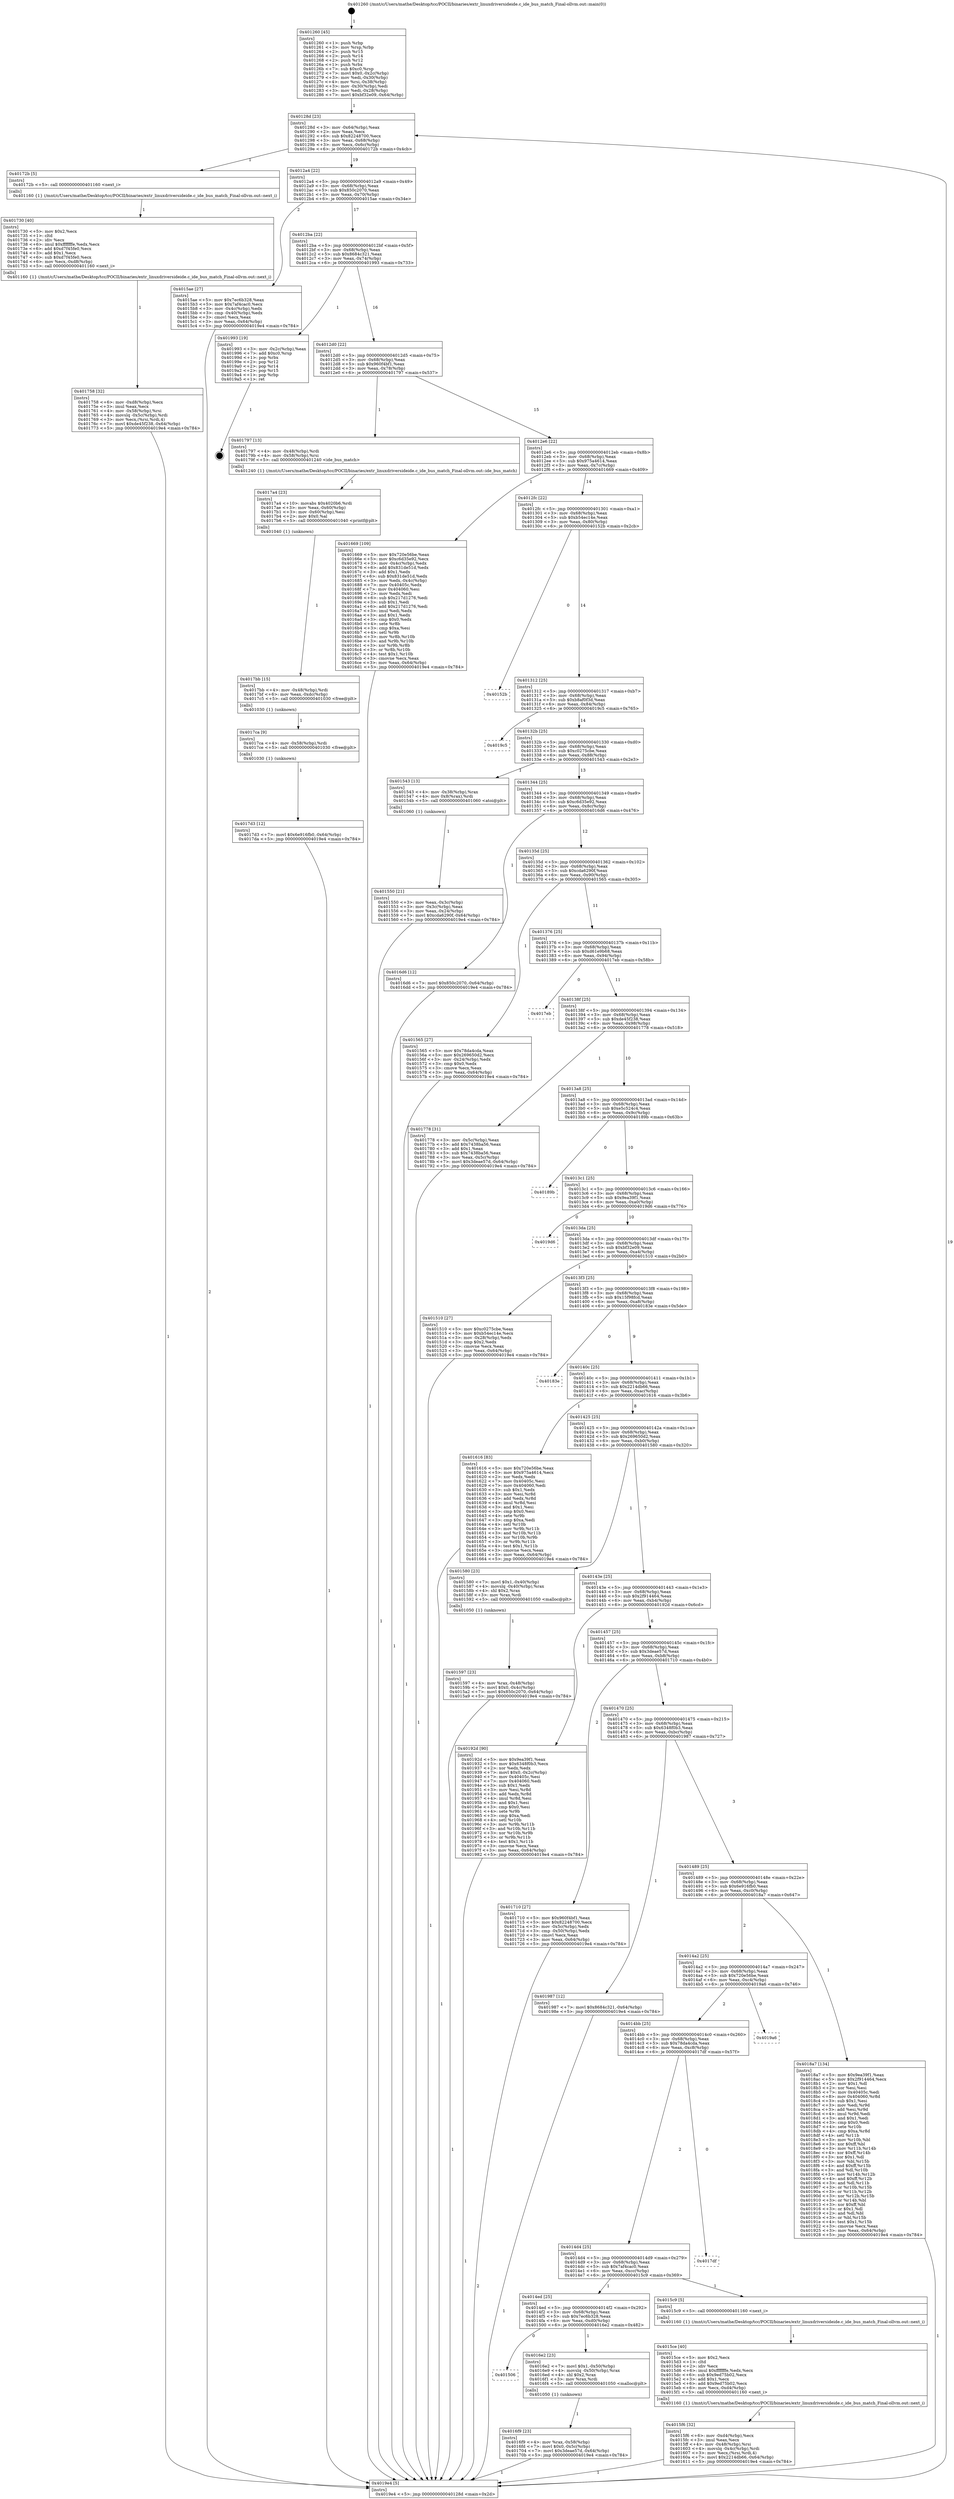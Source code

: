 digraph "0x401260" {
  label = "0x401260 (/mnt/c/Users/mathe/Desktop/tcc/POCII/binaries/extr_linuxdriversideide.c_ide_bus_match_Final-ollvm.out::main(0))"
  labelloc = "t"
  node[shape=record]

  Entry [label="",width=0.3,height=0.3,shape=circle,fillcolor=black,style=filled]
  "0x40128d" [label="{
     0x40128d [23]\l
     | [instrs]\l
     &nbsp;&nbsp;0x40128d \<+3\>: mov -0x64(%rbp),%eax\l
     &nbsp;&nbsp;0x401290 \<+2\>: mov %eax,%ecx\l
     &nbsp;&nbsp;0x401292 \<+6\>: sub $0x82248700,%ecx\l
     &nbsp;&nbsp;0x401298 \<+3\>: mov %eax,-0x68(%rbp)\l
     &nbsp;&nbsp;0x40129b \<+3\>: mov %ecx,-0x6c(%rbp)\l
     &nbsp;&nbsp;0x40129e \<+6\>: je 000000000040172b \<main+0x4cb\>\l
  }"]
  "0x40172b" [label="{
     0x40172b [5]\l
     | [instrs]\l
     &nbsp;&nbsp;0x40172b \<+5\>: call 0000000000401160 \<next_i\>\l
     | [calls]\l
     &nbsp;&nbsp;0x401160 \{1\} (/mnt/c/Users/mathe/Desktop/tcc/POCII/binaries/extr_linuxdriversideide.c_ide_bus_match_Final-ollvm.out::next_i)\l
  }"]
  "0x4012a4" [label="{
     0x4012a4 [22]\l
     | [instrs]\l
     &nbsp;&nbsp;0x4012a4 \<+5\>: jmp 00000000004012a9 \<main+0x49\>\l
     &nbsp;&nbsp;0x4012a9 \<+3\>: mov -0x68(%rbp),%eax\l
     &nbsp;&nbsp;0x4012ac \<+5\>: sub $0x850c2070,%eax\l
     &nbsp;&nbsp;0x4012b1 \<+3\>: mov %eax,-0x70(%rbp)\l
     &nbsp;&nbsp;0x4012b4 \<+6\>: je 00000000004015ae \<main+0x34e\>\l
  }"]
  Exit [label="",width=0.3,height=0.3,shape=circle,fillcolor=black,style=filled,peripheries=2]
  "0x4015ae" [label="{
     0x4015ae [27]\l
     | [instrs]\l
     &nbsp;&nbsp;0x4015ae \<+5\>: mov $0x7ec6b328,%eax\l
     &nbsp;&nbsp;0x4015b3 \<+5\>: mov $0x7af4cac0,%ecx\l
     &nbsp;&nbsp;0x4015b8 \<+3\>: mov -0x4c(%rbp),%edx\l
     &nbsp;&nbsp;0x4015bb \<+3\>: cmp -0x40(%rbp),%edx\l
     &nbsp;&nbsp;0x4015be \<+3\>: cmovl %ecx,%eax\l
     &nbsp;&nbsp;0x4015c1 \<+3\>: mov %eax,-0x64(%rbp)\l
     &nbsp;&nbsp;0x4015c4 \<+5\>: jmp 00000000004019e4 \<main+0x784\>\l
  }"]
  "0x4012ba" [label="{
     0x4012ba [22]\l
     | [instrs]\l
     &nbsp;&nbsp;0x4012ba \<+5\>: jmp 00000000004012bf \<main+0x5f\>\l
     &nbsp;&nbsp;0x4012bf \<+3\>: mov -0x68(%rbp),%eax\l
     &nbsp;&nbsp;0x4012c2 \<+5\>: sub $0x8684c321,%eax\l
     &nbsp;&nbsp;0x4012c7 \<+3\>: mov %eax,-0x74(%rbp)\l
     &nbsp;&nbsp;0x4012ca \<+6\>: je 0000000000401993 \<main+0x733\>\l
  }"]
  "0x4017d3" [label="{
     0x4017d3 [12]\l
     | [instrs]\l
     &nbsp;&nbsp;0x4017d3 \<+7\>: movl $0x6e916fb0,-0x64(%rbp)\l
     &nbsp;&nbsp;0x4017da \<+5\>: jmp 00000000004019e4 \<main+0x784\>\l
  }"]
  "0x401993" [label="{
     0x401993 [19]\l
     | [instrs]\l
     &nbsp;&nbsp;0x401993 \<+3\>: mov -0x2c(%rbp),%eax\l
     &nbsp;&nbsp;0x401996 \<+7\>: add $0xc0,%rsp\l
     &nbsp;&nbsp;0x40199d \<+1\>: pop %rbx\l
     &nbsp;&nbsp;0x40199e \<+2\>: pop %r12\l
     &nbsp;&nbsp;0x4019a0 \<+2\>: pop %r14\l
     &nbsp;&nbsp;0x4019a2 \<+2\>: pop %r15\l
     &nbsp;&nbsp;0x4019a4 \<+1\>: pop %rbp\l
     &nbsp;&nbsp;0x4019a5 \<+1\>: ret\l
  }"]
  "0x4012d0" [label="{
     0x4012d0 [22]\l
     | [instrs]\l
     &nbsp;&nbsp;0x4012d0 \<+5\>: jmp 00000000004012d5 \<main+0x75\>\l
     &nbsp;&nbsp;0x4012d5 \<+3\>: mov -0x68(%rbp),%eax\l
     &nbsp;&nbsp;0x4012d8 \<+5\>: sub $0x960f4bf1,%eax\l
     &nbsp;&nbsp;0x4012dd \<+3\>: mov %eax,-0x78(%rbp)\l
     &nbsp;&nbsp;0x4012e0 \<+6\>: je 0000000000401797 \<main+0x537\>\l
  }"]
  "0x4017ca" [label="{
     0x4017ca [9]\l
     | [instrs]\l
     &nbsp;&nbsp;0x4017ca \<+4\>: mov -0x58(%rbp),%rdi\l
     &nbsp;&nbsp;0x4017ce \<+5\>: call 0000000000401030 \<free@plt\>\l
     | [calls]\l
     &nbsp;&nbsp;0x401030 \{1\} (unknown)\l
  }"]
  "0x401797" [label="{
     0x401797 [13]\l
     | [instrs]\l
     &nbsp;&nbsp;0x401797 \<+4\>: mov -0x48(%rbp),%rdi\l
     &nbsp;&nbsp;0x40179b \<+4\>: mov -0x58(%rbp),%rsi\l
     &nbsp;&nbsp;0x40179f \<+5\>: call 0000000000401240 \<ide_bus_match\>\l
     | [calls]\l
     &nbsp;&nbsp;0x401240 \{1\} (/mnt/c/Users/mathe/Desktop/tcc/POCII/binaries/extr_linuxdriversideide.c_ide_bus_match_Final-ollvm.out::ide_bus_match)\l
  }"]
  "0x4012e6" [label="{
     0x4012e6 [22]\l
     | [instrs]\l
     &nbsp;&nbsp;0x4012e6 \<+5\>: jmp 00000000004012eb \<main+0x8b\>\l
     &nbsp;&nbsp;0x4012eb \<+3\>: mov -0x68(%rbp),%eax\l
     &nbsp;&nbsp;0x4012ee \<+5\>: sub $0x975a4614,%eax\l
     &nbsp;&nbsp;0x4012f3 \<+3\>: mov %eax,-0x7c(%rbp)\l
     &nbsp;&nbsp;0x4012f6 \<+6\>: je 0000000000401669 \<main+0x409\>\l
  }"]
  "0x4017bb" [label="{
     0x4017bb [15]\l
     | [instrs]\l
     &nbsp;&nbsp;0x4017bb \<+4\>: mov -0x48(%rbp),%rdi\l
     &nbsp;&nbsp;0x4017bf \<+6\>: mov %eax,-0xdc(%rbp)\l
     &nbsp;&nbsp;0x4017c5 \<+5\>: call 0000000000401030 \<free@plt\>\l
     | [calls]\l
     &nbsp;&nbsp;0x401030 \{1\} (unknown)\l
  }"]
  "0x401669" [label="{
     0x401669 [109]\l
     | [instrs]\l
     &nbsp;&nbsp;0x401669 \<+5\>: mov $0x720e56be,%eax\l
     &nbsp;&nbsp;0x40166e \<+5\>: mov $0xc6d35e92,%ecx\l
     &nbsp;&nbsp;0x401673 \<+3\>: mov -0x4c(%rbp),%edx\l
     &nbsp;&nbsp;0x401676 \<+6\>: add $0x831de51d,%edx\l
     &nbsp;&nbsp;0x40167c \<+3\>: add $0x1,%edx\l
     &nbsp;&nbsp;0x40167f \<+6\>: sub $0x831de51d,%edx\l
     &nbsp;&nbsp;0x401685 \<+3\>: mov %edx,-0x4c(%rbp)\l
     &nbsp;&nbsp;0x401688 \<+7\>: mov 0x40405c,%edx\l
     &nbsp;&nbsp;0x40168f \<+7\>: mov 0x404060,%esi\l
     &nbsp;&nbsp;0x401696 \<+2\>: mov %edx,%edi\l
     &nbsp;&nbsp;0x401698 \<+6\>: sub $0x217d1276,%edi\l
     &nbsp;&nbsp;0x40169e \<+3\>: sub $0x1,%edi\l
     &nbsp;&nbsp;0x4016a1 \<+6\>: add $0x217d1276,%edi\l
     &nbsp;&nbsp;0x4016a7 \<+3\>: imul %edi,%edx\l
     &nbsp;&nbsp;0x4016aa \<+3\>: and $0x1,%edx\l
     &nbsp;&nbsp;0x4016ad \<+3\>: cmp $0x0,%edx\l
     &nbsp;&nbsp;0x4016b0 \<+4\>: sete %r8b\l
     &nbsp;&nbsp;0x4016b4 \<+3\>: cmp $0xa,%esi\l
     &nbsp;&nbsp;0x4016b7 \<+4\>: setl %r9b\l
     &nbsp;&nbsp;0x4016bb \<+3\>: mov %r8b,%r10b\l
     &nbsp;&nbsp;0x4016be \<+3\>: and %r9b,%r10b\l
     &nbsp;&nbsp;0x4016c1 \<+3\>: xor %r9b,%r8b\l
     &nbsp;&nbsp;0x4016c4 \<+3\>: or %r8b,%r10b\l
     &nbsp;&nbsp;0x4016c7 \<+4\>: test $0x1,%r10b\l
     &nbsp;&nbsp;0x4016cb \<+3\>: cmovne %ecx,%eax\l
     &nbsp;&nbsp;0x4016ce \<+3\>: mov %eax,-0x64(%rbp)\l
     &nbsp;&nbsp;0x4016d1 \<+5\>: jmp 00000000004019e4 \<main+0x784\>\l
  }"]
  "0x4012fc" [label="{
     0x4012fc [22]\l
     | [instrs]\l
     &nbsp;&nbsp;0x4012fc \<+5\>: jmp 0000000000401301 \<main+0xa1\>\l
     &nbsp;&nbsp;0x401301 \<+3\>: mov -0x68(%rbp),%eax\l
     &nbsp;&nbsp;0x401304 \<+5\>: sub $0xb54ec14e,%eax\l
     &nbsp;&nbsp;0x401309 \<+3\>: mov %eax,-0x80(%rbp)\l
     &nbsp;&nbsp;0x40130c \<+6\>: je 000000000040152b \<main+0x2cb\>\l
  }"]
  "0x4017a4" [label="{
     0x4017a4 [23]\l
     | [instrs]\l
     &nbsp;&nbsp;0x4017a4 \<+10\>: movabs $0x4020b6,%rdi\l
     &nbsp;&nbsp;0x4017ae \<+3\>: mov %eax,-0x60(%rbp)\l
     &nbsp;&nbsp;0x4017b1 \<+3\>: mov -0x60(%rbp),%esi\l
     &nbsp;&nbsp;0x4017b4 \<+2\>: mov $0x0,%al\l
     &nbsp;&nbsp;0x4017b6 \<+5\>: call 0000000000401040 \<printf@plt\>\l
     | [calls]\l
     &nbsp;&nbsp;0x401040 \{1\} (unknown)\l
  }"]
  "0x40152b" [label="{
     0x40152b\l
  }", style=dashed]
  "0x401312" [label="{
     0x401312 [25]\l
     | [instrs]\l
     &nbsp;&nbsp;0x401312 \<+5\>: jmp 0000000000401317 \<main+0xb7\>\l
     &nbsp;&nbsp;0x401317 \<+3\>: mov -0x68(%rbp),%eax\l
     &nbsp;&nbsp;0x40131a \<+5\>: sub $0xb8af0f3d,%eax\l
     &nbsp;&nbsp;0x40131f \<+6\>: mov %eax,-0x84(%rbp)\l
     &nbsp;&nbsp;0x401325 \<+6\>: je 00000000004019c5 \<main+0x765\>\l
  }"]
  "0x401758" [label="{
     0x401758 [32]\l
     | [instrs]\l
     &nbsp;&nbsp;0x401758 \<+6\>: mov -0xd8(%rbp),%ecx\l
     &nbsp;&nbsp;0x40175e \<+3\>: imul %eax,%ecx\l
     &nbsp;&nbsp;0x401761 \<+4\>: mov -0x58(%rbp),%rsi\l
     &nbsp;&nbsp;0x401765 \<+4\>: movslq -0x5c(%rbp),%rdi\l
     &nbsp;&nbsp;0x401769 \<+3\>: mov %ecx,(%rsi,%rdi,4)\l
     &nbsp;&nbsp;0x40176c \<+7\>: movl $0xde45f238,-0x64(%rbp)\l
     &nbsp;&nbsp;0x401773 \<+5\>: jmp 00000000004019e4 \<main+0x784\>\l
  }"]
  "0x4019c5" [label="{
     0x4019c5\l
  }", style=dashed]
  "0x40132b" [label="{
     0x40132b [25]\l
     | [instrs]\l
     &nbsp;&nbsp;0x40132b \<+5\>: jmp 0000000000401330 \<main+0xd0\>\l
     &nbsp;&nbsp;0x401330 \<+3\>: mov -0x68(%rbp),%eax\l
     &nbsp;&nbsp;0x401333 \<+5\>: sub $0xc0275cbe,%eax\l
     &nbsp;&nbsp;0x401338 \<+6\>: mov %eax,-0x88(%rbp)\l
     &nbsp;&nbsp;0x40133e \<+6\>: je 0000000000401543 \<main+0x2e3\>\l
  }"]
  "0x401730" [label="{
     0x401730 [40]\l
     | [instrs]\l
     &nbsp;&nbsp;0x401730 \<+5\>: mov $0x2,%ecx\l
     &nbsp;&nbsp;0x401735 \<+1\>: cltd\l
     &nbsp;&nbsp;0x401736 \<+2\>: idiv %ecx\l
     &nbsp;&nbsp;0x401738 \<+6\>: imul $0xfffffffe,%edx,%ecx\l
     &nbsp;&nbsp;0x40173e \<+6\>: add $0xd7f45fe0,%ecx\l
     &nbsp;&nbsp;0x401744 \<+3\>: add $0x1,%ecx\l
     &nbsp;&nbsp;0x401747 \<+6\>: sub $0xd7f45fe0,%ecx\l
     &nbsp;&nbsp;0x40174d \<+6\>: mov %ecx,-0xd8(%rbp)\l
     &nbsp;&nbsp;0x401753 \<+5\>: call 0000000000401160 \<next_i\>\l
     | [calls]\l
     &nbsp;&nbsp;0x401160 \{1\} (/mnt/c/Users/mathe/Desktop/tcc/POCII/binaries/extr_linuxdriversideide.c_ide_bus_match_Final-ollvm.out::next_i)\l
  }"]
  "0x401543" [label="{
     0x401543 [13]\l
     | [instrs]\l
     &nbsp;&nbsp;0x401543 \<+4\>: mov -0x38(%rbp),%rax\l
     &nbsp;&nbsp;0x401547 \<+4\>: mov 0x8(%rax),%rdi\l
     &nbsp;&nbsp;0x40154b \<+5\>: call 0000000000401060 \<atoi@plt\>\l
     | [calls]\l
     &nbsp;&nbsp;0x401060 \{1\} (unknown)\l
  }"]
  "0x401344" [label="{
     0x401344 [25]\l
     | [instrs]\l
     &nbsp;&nbsp;0x401344 \<+5\>: jmp 0000000000401349 \<main+0xe9\>\l
     &nbsp;&nbsp;0x401349 \<+3\>: mov -0x68(%rbp),%eax\l
     &nbsp;&nbsp;0x40134c \<+5\>: sub $0xc6d35e92,%eax\l
     &nbsp;&nbsp;0x401351 \<+6\>: mov %eax,-0x8c(%rbp)\l
     &nbsp;&nbsp;0x401357 \<+6\>: je 00000000004016d6 \<main+0x476\>\l
  }"]
  "0x4016f9" [label="{
     0x4016f9 [23]\l
     | [instrs]\l
     &nbsp;&nbsp;0x4016f9 \<+4\>: mov %rax,-0x58(%rbp)\l
     &nbsp;&nbsp;0x4016fd \<+7\>: movl $0x0,-0x5c(%rbp)\l
     &nbsp;&nbsp;0x401704 \<+7\>: movl $0x3deae57d,-0x64(%rbp)\l
     &nbsp;&nbsp;0x40170b \<+5\>: jmp 00000000004019e4 \<main+0x784\>\l
  }"]
  "0x4016d6" [label="{
     0x4016d6 [12]\l
     | [instrs]\l
     &nbsp;&nbsp;0x4016d6 \<+7\>: movl $0x850c2070,-0x64(%rbp)\l
     &nbsp;&nbsp;0x4016dd \<+5\>: jmp 00000000004019e4 \<main+0x784\>\l
  }"]
  "0x40135d" [label="{
     0x40135d [25]\l
     | [instrs]\l
     &nbsp;&nbsp;0x40135d \<+5\>: jmp 0000000000401362 \<main+0x102\>\l
     &nbsp;&nbsp;0x401362 \<+3\>: mov -0x68(%rbp),%eax\l
     &nbsp;&nbsp;0x401365 \<+5\>: sub $0xcda6290f,%eax\l
     &nbsp;&nbsp;0x40136a \<+6\>: mov %eax,-0x90(%rbp)\l
     &nbsp;&nbsp;0x401370 \<+6\>: je 0000000000401565 \<main+0x305\>\l
  }"]
  "0x401506" [label="{
     0x401506\l
  }", style=dashed]
  "0x401565" [label="{
     0x401565 [27]\l
     | [instrs]\l
     &nbsp;&nbsp;0x401565 \<+5\>: mov $0x78da4cda,%eax\l
     &nbsp;&nbsp;0x40156a \<+5\>: mov $0x269650d2,%ecx\l
     &nbsp;&nbsp;0x40156f \<+3\>: mov -0x24(%rbp),%edx\l
     &nbsp;&nbsp;0x401572 \<+3\>: cmp $0x0,%edx\l
     &nbsp;&nbsp;0x401575 \<+3\>: cmove %ecx,%eax\l
     &nbsp;&nbsp;0x401578 \<+3\>: mov %eax,-0x64(%rbp)\l
     &nbsp;&nbsp;0x40157b \<+5\>: jmp 00000000004019e4 \<main+0x784\>\l
  }"]
  "0x401376" [label="{
     0x401376 [25]\l
     | [instrs]\l
     &nbsp;&nbsp;0x401376 \<+5\>: jmp 000000000040137b \<main+0x11b\>\l
     &nbsp;&nbsp;0x40137b \<+3\>: mov -0x68(%rbp),%eax\l
     &nbsp;&nbsp;0x40137e \<+5\>: sub $0xd61e9b68,%eax\l
     &nbsp;&nbsp;0x401383 \<+6\>: mov %eax,-0x94(%rbp)\l
     &nbsp;&nbsp;0x401389 \<+6\>: je 00000000004017eb \<main+0x58b\>\l
  }"]
  "0x4016e2" [label="{
     0x4016e2 [23]\l
     | [instrs]\l
     &nbsp;&nbsp;0x4016e2 \<+7\>: movl $0x1,-0x50(%rbp)\l
     &nbsp;&nbsp;0x4016e9 \<+4\>: movslq -0x50(%rbp),%rax\l
     &nbsp;&nbsp;0x4016ed \<+4\>: shl $0x2,%rax\l
     &nbsp;&nbsp;0x4016f1 \<+3\>: mov %rax,%rdi\l
     &nbsp;&nbsp;0x4016f4 \<+5\>: call 0000000000401050 \<malloc@plt\>\l
     | [calls]\l
     &nbsp;&nbsp;0x401050 \{1\} (unknown)\l
  }"]
  "0x4017eb" [label="{
     0x4017eb\l
  }", style=dashed]
  "0x40138f" [label="{
     0x40138f [25]\l
     | [instrs]\l
     &nbsp;&nbsp;0x40138f \<+5\>: jmp 0000000000401394 \<main+0x134\>\l
     &nbsp;&nbsp;0x401394 \<+3\>: mov -0x68(%rbp),%eax\l
     &nbsp;&nbsp;0x401397 \<+5\>: sub $0xde45f238,%eax\l
     &nbsp;&nbsp;0x40139c \<+6\>: mov %eax,-0x98(%rbp)\l
     &nbsp;&nbsp;0x4013a2 \<+6\>: je 0000000000401778 \<main+0x518\>\l
  }"]
  "0x4015f6" [label="{
     0x4015f6 [32]\l
     | [instrs]\l
     &nbsp;&nbsp;0x4015f6 \<+6\>: mov -0xd4(%rbp),%ecx\l
     &nbsp;&nbsp;0x4015fc \<+3\>: imul %eax,%ecx\l
     &nbsp;&nbsp;0x4015ff \<+4\>: mov -0x48(%rbp),%rsi\l
     &nbsp;&nbsp;0x401603 \<+4\>: movslq -0x4c(%rbp),%rdi\l
     &nbsp;&nbsp;0x401607 \<+3\>: mov %ecx,(%rsi,%rdi,4)\l
     &nbsp;&nbsp;0x40160a \<+7\>: movl $0x2214db66,-0x64(%rbp)\l
     &nbsp;&nbsp;0x401611 \<+5\>: jmp 00000000004019e4 \<main+0x784\>\l
  }"]
  "0x401778" [label="{
     0x401778 [31]\l
     | [instrs]\l
     &nbsp;&nbsp;0x401778 \<+3\>: mov -0x5c(%rbp),%eax\l
     &nbsp;&nbsp;0x40177b \<+5\>: add $0x7438ba56,%eax\l
     &nbsp;&nbsp;0x401780 \<+3\>: add $0x1,%eax\l
     &nbsp;&nbsp;0x401783 \<+5\>: sub $0x7438ba56,%eax\l
     &nbsp;&nbsp;0x401788 \<+3\>: mov %eax,-0x5c(%rbp)\l
     &nbsp;&nbsp;0x40178b \<+7\>: movl $0x3deae57d,-0x64(%rbp)\l
     &nbsp;&nbsp;0x401792 \<+5\>: jmp 00000000004019e4 \<main+0x784\>\l
  }"]
  "0x4013a8" [label="{
     0x4013a8 [25]\l
     | [instrs]\l
     &nbsp;&nbsp;0x4013a8 \<+5\>: jmp 00000000004013ad \<main+0x14d\>\l
     &nbsp;&nbsp;0x4013ad \<+3\>: mov -0x68(%rbp),%eax\l
     &nbsp;&nbsp;0x4013b0 \<+5\>: sub $0xe5c524c4,%eax\l
     &nbsp;&nbsp;0x4013b5 \<+6\>: mov %eax,-0x9c(%rbp)\l
     &nbsp;&nbsp;0x4013bb \<+6\>: je 000000000040189b \<main+0x63b\>\l
  }"]
  "0x4015ce" [label="{
     0x4015ce [40]\l
     | [instrs]\l
     &nbsp;&nbsp;0x4015ce \<+5\>: mov $0x2,%ecx\l
     &nbsp;&nbsp;0x4015d3 \<+1\>: cltd\l
     &nbsp;&nbsp;0x4015d4 \<+2\>: idiv %ecx\l
     &nbsp;&nbsp;0x4015d6 \<+6\>: imul $0xfffffffe,%edx,%ecx\l
     &nbsp;&nbsp;0x4015dc \<+6\>: sub $0x9ed75b02,%ecx\l
     &nbsp;&nbsp;0x4015e2 \<+3\>: add $0x1,%ecx\l
     &nbsp;&nbsp;0x4015e5 \<+6\>: add $0x9ed75b02,%ecx\l
     &nbsp;&nbsp;0x4015eb \<+6\>: mov %ecx,-0xd4(%rbp)\l
     &nbsp;&nbsp;0x4015f1 \<+5\>: call 0000000000401160 \<next_i\>\l
     | [calls]\l
     &nbsp;&nbsp;0x401160 \{1\} (/mnt/c/Users/mathe/Desktop/tcc/POCII/binaries/extr_linuxdriversideide.c_ide_bus_match_Final-ollvm.out::next_i)\l
  }"]
  "0x40189b" [label="{
     0x40189b\l
  }", style=dashed]
  "0x4013c1" [label="{
     0x4013c1 [25]\l
     | [instrs]\l
     &nbsp;&nbsp;0x4013c1 \<+5\>: jmp 00000000004013c6 \<main+0x166\>\l
     &nbsp;&nbsp;0x4013c6 \<+3\>: mov -0x68(%rbp),%eax\l
     &nbsp;&nbsp;0x4013c9 \<+5\>: sub $0x9ea39f1,%eax\l
     &nbsp;&nbsp;0x4013ce \<+6\>: mov %eax,-0xa0(%rbp)\l
     &nbsp;&nbsp;0x4013d4 \<+6\>: je 00000000004019d6 \<main+0x776\>\l
  }"]
  "0x4014ed" [label="{
     0x4014ed [25]\l
     | [instrs]\l
     &nbsp;&nbsp;0x4014ed \<+5\>: jmp 00000000004014f2 \<main+0x292\>\l
     &nbsp;&nbsp;0x4014f2 \<+3\>: mov -0x68(%rbp),%eax\l
     &nbsp;&nbsp;0x4014f5 \<+5\>: sub $0x7ec6b328,%eax\l
     &nbsp;&nbsp;0x4014fa \<+6\>: mov %eax,-0xd0(%rbp)\l
     &nbsp;&nbsp;0x401500 \<+6\>: je 00000000004016e2 \<main+0x482\>\l
  }"]
  "0x4019d6" [label="{
     0x4019d6\l
  }", style=dashed]
  "0x4013da" [label="{
     0x4013da [25]\l
     | [instrs]\l
     &nbsp;&nbsp;0x4013da \<+5\>: jmp 00000000004013df \<main+0x17f\>\l
     &nbsp;&nbsp;0x4013df \<+3\>: mov -0x68(%rbp),%eax\l
     &nbsp;&nbsp;0x4013e2 \<+5\>: sub $0xbf32e09,%eax\l
     &nbsp;&nbsp;0x4013e7 \<+6\>: mov %eax,-0xa4(%rbp)\l
     &nbsp;&nbsp;0x4013ed \<+6\>: je 0000000000401510 \<main+0x2b0\>\l
  }"]
  "0x4015c9" [label="{
     0x4015c9 [5]\l
     | [instrs]\l
     &nbsp;&nbsp;0x4015c9 \<+5\>: call 0000000000401160 \<next_i\>\l
     | [calls]\l
     &nbsp;&nbsp;0x401160 \{1\} (/mnt/c/Users/mathe/Desktop/tcc/POCII/binaries/extr_linuxdriversideide.c_ide_bus_match_Final-ollvm.out::next_i)\l
  }"]
  "0x401510" [label="{
     0x401510 [27]\l
     | [instrs]\l
     &nbsp;&nbsp;0x401510 \<+5\>: mov $0xc0275cbe,%eax\l
     &nbsp;&nbsp;0x401515 \<+5\>: mov $0xb54ec14e,%ecx\l
     &nbsp;&nbsp;0x40151a \<+3\>: mov -0x28(%rbp),%edx\l
     &nbsp;&nbsp;0x40151d \<+3\>: cmp $0x2,%edx\l
     &nbsp;&nbsp;0x401520 \<+3\>: cmovne %ecx,%eax\l
     &nbsp;&nbsp;0x401523 \<+3\>: mov %eax,-0x64(%rbp)\l
     &nbsp;&nbsp;0x401526 \<+5\>: jmp 00000000004019e4 \<main+0x784\>\l
  }"]
  "0x4013f3" [label="{
     0x4013f3 [25]\l
     | [instrs]\l
     &nbsp;&nbsp;0x4013f3 \<+5\>: jmp 00000000004013f8 \<main+0x198\>\l
     &nbsp;&nbsp;0x4013f8 \<+3\>: mov -0x68(%rbp),%eax\l
     &nbsp;&nbsp;0x4013fb \<+5\>: sub $0x15f98fcd,%eax\l
     &nbsp;&nbsp;0x401400 \<+6\>: mov %eax,-0xa8(%rbp)\l
     &nbsp;&nbsp;0x401406 \<+6\>: je 000000000040183e \<main+0x5de\>\l
  }"]
  "0x4019e4" [label="{
     0x4019e4 [5]\l
     | [instrs]\l
     &nbsp;&nbsp;0x4019e4 \<+5\>: jmp 000000000040128d \<main+0x2d\>\l
  }"]
  "0x401260" [label="{
     0x401260 [45]\l
     | [instrs]\l
     &nbsp;&nbsp;0x401260 \<+1\>: push %rbp\l
     &nbsp;&nbsp;0x401261 \<+3\>: mov %rsp,%rbp\l
     &nbsp;&nbsp;0x401264 \<+2\>: push %r15\l
     &nbsp;&nbsp;0x401266 \<+2\>: push %r14\l
     &nbsp;&nbsp;0x401268 \<+2\>: push %r12\l
     &nbsp;&nbsp;0x40126a \<+1\>: push %rbx\l
     &nbsp;&nbsp;0x40126b \<+7\>: sub $0xc0,%rsp\l
     &nbsp;&nbsp;0x401272 \<+7\>: movl $0x0,-0x2c(%rbp)\l
     &nbsp;&nbsp;0x401279 \<+3\>: mov %edi,-0x30(%rbp)\l
     &nbsp;&nbsp;0x40127c \<+4\>: mov %rsi,-0x38(%rbp)\l
     &nbsp;&nbsp;0x401280 \<+3\>: mov -0x30(%rbp),%edi\l
     &nbsp;&nbsp;0x401283 \<+3\>: mov %edi,-0x28(%rbp)\l
     &nbsp;&nbsp;0x401286 \<+7\>: movl $0xbf32e09,-0x64(%rbp)\l
  }"]
  "0x401550" [label="{
     0x401550 [21]\l
     | [instrs]\l
     &nbsp;&nbsp;0x401550 \<+3\>: mov %eax,-0x3c(%rbp)\l
     &nbsp;&nbsp;0x401553 \<+3\>: mov -0x3c(%rbp),%eax\l
     &nbsp;&nbsp;0x401556 \<+3\>: mov %eax,-0x24(%rbp)\l
     &nbsp;&nbsp;0x401559 \<+7\>: movl $0xcda6290f,-0x64(%rbp)\l
     &nbsp;&nbsp;0x401560 \<+5\>: jmp 00000000004019e4 \<main+0x784\>\l
  }"]
  "0x4014d4" [label="{
     0x4014d4 [25]\l
     | [instrs]\l
     &nbsp;&nbsp;0x4014d4 \<+5\>: jmp 00000000004014d9 \<main+0x279\>\l
     &nbsp;&nbsp;0x4014d9 \<+3\>: mov -0x68(%rbp),%eax\l
     &nbsp;&nbsp;0x4014dc \<+5\>: sub $0x7af4cac0,%eax\l
     &nbsp;&nbsp;0x4014e1 \<+6\>: mov %eax,-0xcc(%rbp)\l
     &nbsp;&nbsp;0x4014e7 \<+6\>: je 00000000004015c9 \<main+0x369\>\l
  }"]
  "0x40183e" [label="{
     0x40183e\l
  }", style=dashed]
  "0x40140c" [label="{
     0x40140c [25]\l
     | [instrs]\l
     &nbsp;&nbsp;0x40140c \<+5\>: jmp 0000000000401411 \<main+0x1b1\>\l
     &nbsp;&nbsp;0x401411 \<+3\>: mov -0x68(%rbp),%eax\l
     &nbsp;&nbsp;0x401414 \<+5\>: sub $0x2214db66,%eax\l
     &nbsp;&nbsp;0x401419 \<+6\>: mov %eax,-0xac(%rbp)\l
     &nbsp;&nbsp;0x40141f \<+6\>: je 0000000000401616 \<main+0x3b6\>\l
  }"]
  "0x4017df" [label="{
     0x4017df\l
  }", style=dashed]
  "0x401616" [label="{
     0x401616 [83]\l
     | [instrs]\l
     &nbsp;&nbsp;0x401616 \<+5\>: mov $0x720e56be,%eax\l
     &nbsp;&nbsp;0x40161b \<+5\>: mov $0x975a4614,%ecx\l
     &nbsp;&nbsp;0x401620 \<+2\>: xor %edx,%edx\l
     &nbsp;&nbsp;0x401622 \<+7\>: mov 0x40405c,%esi\l
     &nbsp;&nbsp;0x401629 \<+7\>: mov 0x404060,%edi\l
     &nbsp;&nbsp;0x401630 \<+3\>: sub $0x1,%edx\l
     &nbsp;&nbsp;0x401633 \<+3\>: mov %esi,%r8d\l
     &nbsp;&nbsp;0x401636 \<+3\>: add %edx,%r8d\l
     &nbsp;&nbsp;0x401639 \<+4\>: imul %r8d,%esi\l
     &nbsp;&nbsp;0x40163d \<+3\>: and $0x1,%esi\l
     &nbsp;&nbsp;0x401640 \<+3\>: cmp $0x0,%esi\l
     &nbsp;&nbsp;0x401643 \<+4\>: sete %r9b\l
     &nbsp;&nbsp;0x401647 \<+3\>: cmp $0xa,%edi\l
     &nbsp;&nbsp;0x40164a \<+4\>: setl %r10b\l
     &nbsp;&nbsp;0x40164e \<+3\>: mov %r9b,%r11b\l
     &nbsp;&nbsp;0x401651 \<+3\>: and %r10b,%r11b\l
     &nbsp;&nbsp;0x401654 \<+3\>: xor %r10b,%r9b\l
     &nbsp;&nbsp;0x401657 \<+3\>: or %r9b,%r11b\l
     &nbsp;&nbsp;0x40165a \<+4\>: test $0x1,%r11b\l
     &nbsp;&nbsp;0x40165e \<+3\>: cmovne %ecx,%eax\l
     &nbsp;&nbsp;0x401661 \<+3\>: mov %eax,-0x64(%rbp)\l
     &nbsp;&nbsp;0x401664 \<+5\>: jmp 00000000004019e4 \<main+0x784\>\l
  }"]
  "0x401425" [label="{
     0x401425 [25]\l
     | [instrs]\l
     &nbsp;&nbsp;0x401425 \<+5\>: jmp 000000000040142a \<main+0x1ca\>\l
     &nbsp;&nbsp;0x40142a \<+3\>: mov -0x68(%rbp),%eax\l
     &nbsp;&nbsp;0x40142d \<+5\>: sub $0x269650d2,%eax\l
     &nbsp;&nbsp;0x401432 \<+6\>: mov %eax,-0xb0(%rbp)\l
     &nbsp;&nbsp;0x401438 \<+6\>: je 0000000000401580 \<main+0x320\>\l
  }"]
  "0x4014bb" [label="{
     0x4014bb [25]\l
     | [instrs]\l
     &nbsp;&nbsp;0x4014bb \<+5\>: jmp 00000000004014c0 \<main+0x260\>\l
     &nbsp;&nbsp;0x4014c0 \<+3\>: mov -0x68(%rbp),%eax\l
     &nbsp;&nbsp;0x4014c3 \<+5\>: sub $0x78da4cda,%eax\l
     &nbsp;&nbsp;0x4014c8 \<+6\>: mov %eax,-0xc8(%rbp)\l
     &nbsp;&nbsp;0x4014ce \<+6\>: je 00000000004017df \<main+0x57f\>\l
  }"]
  "0x401580" [label="{
     0x401580 [23]\l
     | [instrs]\l
     &nbsp;&nbsp;0x401580 \<+7\>: movl $0x1,-0x40(%rbp)\l
     &nbsp;&nbsp;0x401587 \<+4\>: movslq -0x40(%rbp),%rax\l
     &nbsp;&nbsp;0x40158b \<+4\>: shl $0x2,%rax\l
     &nbsp;&nbsp;0x40158f \<+3\>: mov %rax,%rdi\l
     &nbsp;&nbsp;0x401592 \<+5\>: call 0000000000401050 \<malloc@plt\>\l
     | [calls]\l
     &nbsp;&nbsp;0x401050 \{1\} (unknown)\l
  }"]
  "0x40143e" [label="{
     0x40143e [25]\l
     | [instrs]\l
     &nbsp;&nbsp;0x40143e \<+5\>: jmp 0000000000401443 \<main+0x1e3\>\l
     &nbsp;&nbsp;0x401443 \<+3\>: mov -0x68(%rbp),%eax\l
     &nbsp;&nbsp;0x401446 \<+5\>: sub $0x2f914464,%eax\l
     &nbsp;&nbsp;0x40144b \<+6\>: mov %eax,-0xb4(%rbp)\l
     &nbsp;&nbsp;0x401451 \<+6\>: je 000000000040192d \<main+0x6cd\>\l
  }"]
  "0x401597" [label="{
     0x401597 [23]\l
     | [instrs]\l
     &nbsp;&nbsp;0x401597 \<+4\>: mov %rax,-0x48(%rbp)\l
     &nbsp;&nbsp;0x40159b \<+7\>: movl $0x0,-0x4c(%rbp)\l
     &nbsp;&nbsp;0x4015a2 \<+7\>: movl $0x850c2070,-0x64(%rbp)\l
     &nbsp;&nbsp;0x4015a9 \<+5\>: jmp 00000000004019e4 \<main+0x784\>\l
  }"]
  "0x4019a6" [label="{
     0x4019a6\l
  }", style=dashed]
  "0x40192d" [label="{
     0x40192d [90]\l
     | [instrs]\l
     &nbsp;&nbsp;0x40192d \<+5\>: mov $0x9ea39f1,%eax\l
     &nbsp;&nbsp;0x401932 \<+5\>: mov $0x6348f0b3,%ecx\l
     &nbsp;&nbsp;0x401937 \<+2\>: xor %edx,%edx\l
     &nbsp;&nbsp;0x401939 \<+7\>: movl $0x0,-0x2c(%rbp)\l
     &nbsp;&nbsp;0x401940 \<+7\>: mov 0x40405c,%esi\l
     &nbsp;&nbsp;0x401947 \<+7\>: mov 0x404060,%edi\l
     &nbsp;&nbsp;0x40194e \<+3\>: sub $0x1,%edx\l
     &nbsp;&nbsp;0x401951 \<+3\>: mov %esi,%r8d\l
     &nbsp;&nbsp;0x401954 \<+3\>: add %edx,%r8d\l
     &nbsp;&nbsp;0x401957 \<+4\>: imul %r8d,%esi\l
     &nbsp;&nbsp;0x40195b \<+3\>: and $0x1,%esi\l
     &nbsp;&nbsp;0x40195e \<+3\>: cmp $0x0,%esi\l
     &nbsp;&nbsp;0x401961 \<+4\>: sete %r9b\l
     &nbsp;&nbsp;0x401965 \<+3\>: cmp $0xa,%edi\l
     &nbsp;&nbsp;0x401968 \<+4\>: setl %r10b\l
     &nbsp;&nbsp;0x40196c \<+3\>: mov %r9b,%r11b\l
     &nbsp;&nbsp;0x40196f \<+3\>: and %r10b,%r11b\l
     &nbsp;&nbsp;0x401972 \<+3\>: xor %r10b,%r9b\l
     &nbsp;&nbsp;0x401975 \<+3\>: or %r9b,%r11b\l
     &nbsp;&nbsp;0x401978 \<+4\>: test $0x1,%r11b\l
     &nbsp;&nbsp;0x40197c \<+3\>: cmovne %ecx,%eax\l
     &nbsp;&nbsp;0x40197f \<+3\>: mov %eax,-0x64(%rbp)\l
     &nbsp;&nbsp;0x401982 \<+5\>: jmp 00000000004019e4 \<main+0x784\>\l
  }"]
  "0x401457" [label="{
     0x401457 [25]\l
     | [instrs]\l
     &nbsp;&nbsp;0x401457 \<+5\>: jmp 000000000040145c \<main+0x1fc\>\l
     &nbsp;&nbsp;0x40145c \<+3\>: mov -0x68(%rbp),%eax\l
     &nbsp;&nbsp;0x40145f \<+5\>: sub $0x3deae57d,%eax\l
     &nbsp;&nbsp;0x401464 \<+6\>: mov %eax,-0xb8(%rbp)\l
     &nbsp;&nbsp;0x40146a \<+6\>: je 0000000000401710 \<main+0x4b0\>\l
  }"]
  "0x4014a2" [label="{
     0x4014a2 [25]\l
     | [instrs]\l
     &nbsp;&nbsp;0x4014a2 \<+5\>: jmp 00000000004014a7 \<main+0x247\>\l
     &nbsp;&nbsp;0x4014a7 \<+3\>: mov -0x68(%rbp),%eax\l
     &nbsp;&nbsp;0x4014aa \<+5\>: sub $0x720e56be,%eax\l
     &nbsp;&nbsp;0x4014af \<+6\>: mov %eax,-0xc4(%rbp)\l
     &nbsp;&nbsp;0x4014b5 \<+6\>: je 00000000004019a6 \<main+0x746\>\l
  }"]
  "0x401710" [label="{
     0x401710 [27]\l
     | [instrs]\l
     &nbsp;&nbsp;0x401710 \<+5\>: mov $0x960f4bf1,%eax\l
     &nbsp;&nbsp;0x401715 \<+5\>: mov $0x82248700,%ecx\l
     &nbsp;&nbsp;0x40171a \<+3\>: mov -0x5c(%rbp),%edx\l
     &nbsp;&nbsp;0x40171d \<+3\>: cmp -0x50(%rbp),%edx\l
     &nbsp;&nbsp;0x401720 \<+3\>: cmovl %ecx,%eax\l
     &nbsp;&nbsp;0x401723 \<+3\>: mov %eax,-0x64(%rbp)\l
     &nbsp;&nbsp;0x401726 \<+5\>: jmp 00000000004019e4 \<main+0x784\>\l
  }"]
  "0x401470" [label="{
     0x401470 [25]\l
     | [instrs]\l
     &nbsp;&nbsp;0x401470 \<+5\>: jmp 0000000000401475 \<main+0x215\>\l
     &nbsp;&nbsp;0x401475 \<+3\>: mov -0x68(%rbp),%eax\l
     &nbsp;&nbsp;0x401478 \<+5\>: sub $0x6348f0b3,%eax\l
     &nbsp;&nbsp;0x40147d \<+6\>: mov %eax,-0xbc(%rbp)\l
     &nbsp;&nbsp;0x401483 \<+6\>: je 0000000000401987 \<main+0x727\>\l
  }"]
  "0x4018a7" [label="{
     0x4018a7 [134]\l
     | [instrs]\l
     &nbsp;&nbsp;0x4018a7 \<+5\>: mov $0x9ea39f1,%eax\l
     &nbsp;&nbsp;0x4018ac \<+5\>: mov $0x2f914464,%ecx\l
     &nbsp;&nbsp;0x4018b1 \<+2\>: mov $0x1,%dl\l
     &nbsp;&nbsp;0x4018b3 \<+2\>: xor %esi,%esi\l
     &nbsp;&nbsp;0x4018b5 \<+7\>: mov 0x40405c,%edi\l
     &nbsp;&nbsp;0x4018bc \<+8\>: mov 0x404060,%r8d\l
     &nbsp;&nbsp;0x4018c4 \<+3\>: sub $0x1,%esi\l
     &nbsp;&nbsp;0x4018c7 \<+3\>: mov %edi,%r9d\l
     &nbsp;&nbsp;0x4018ca \<+3\>: add %esi,%r9d\l
     &nbsp;&nbsp;0x4018cd \<+4\>: imul %r9d,%edi\l
     &nbsp;&nbsp;0x4018d1 \<+3\>: and $0x1,%edi\l
     &nbsp;&nbsp;0x4018d4 \<+3\>: cmp $0x0,%edi\l
     &nbsp;&nbsp;0x4018d7 \<+4\>: sete %r10b\l
     &nbsp;&nbsp;0x4018db \<+4\>: cmp $0xa,%r8d\l
     &nbsp;&nbsp;0x4018df \<+4\>: setl %r11b\l
     &nbsp;&nbsp;0x4018e3 \<+3\>: mov %r10b,%bl\l
     &nbsp;&nbsp;0x4018e6 \<+3\>: xor $0xff,%bl\l
     &nbsp;&nbsp;0x4018e9 \<+3\>: mov %r11b,%r14b\l
     &nbsp;&nbsp;0x4018ec \<+4\>: xor $0xff,%r14b\l
     &nbsp;&nbsp;0x4018f0 \<+3\>: xor $0x1,%dl\l
     &nbsp;&nbsp;0x4018f3 \<+3\>: mov %bl,%r15b\l
     &nbsp;&nbsp;0x4018f6 \<+4\>: and $0xff,%r15b\l
     &nbsp;&nbsp;0x4018fa \<+3\>: and %dl,%r10b\l
     &nbsp;&nbsp;0x4018fd \<+3\>: mov %r14b,%r12b\l
     &nbsp;&nbsp;0x401900 \<+4\>: and $0xff,%r12b\l
     &nbsp;&nbsp;0x401904 \<+3\>: and %dl,%r11b\l
     &nbsp;&nbsp;0x401907 \<+3\>: or %r10b,%r15b\l
     &nbsp;&nbsp;0x40190a \<+3\>: or %r11b,%r12b\l
     &nbsp;&nbsp;0x40190d \<+3\>: xor %r12b,%r15b\l
     &nbsp;&nbsp;0x401910 \<+3\>: or %r14b,%bl\l
     &nbsp;&nbsp;0x401913 \<+3\>: xor $0xff,%bl\l
     &nbsp;&nbsp;0x401916 \<+3\>: or $0x1,%dl\l
     &nbsp;&nbsp;0x401919 \<+2\>: and %dl,%bl\l
     &nbsp;&nbsp;0x40191b \<+3\>: or %bl,%r15b\l
     &nbsp;&nbsp;0x40191e \<+4\>: test $0x1,%r15b\l
     &nbsp;&nbsp;0x401922 \<+3\>: cmovne %ecx,%eax\l
     &nbsp;&nbsp;0x401925 \<+3\>: mov %eax,-0x64(%rbp)\l
     &nbsp;&nbsp;0x401928 \<+5\>: jmp 00000000004019e4 \<main+0x784\>\l
  }"]
  "0x401987" [label="{
     0x401987 [12]\l
     | [instrs]\l
     &nbsp;&nbsp;0x401987 \<+7\>: movl $0x8684c321,-0x64(%rbp)\l
     &nbsp;&nbsp;0x40198e \<+5\>: jmp 00000000004019e4 \<main+0x784\>\l
  }"]
  "0x401489" [label="{
     0x401489 [25]\l
     | [instrs]\l
     &nbsp;&nbsp;0x401489 \<+5\>: jmp 000000000040148e \<main+0x22e\>\l
     &nbsp;&nbsp;0x40148e \<+3\>: mov -0x68(%rbp),%eax\l
     &nbsp;&nbsp;0x401491 \<+5\>: sub $0x6e916fb0,%eax\l
     &nbsp;&nbsp;0x401496 \<+6\>: mov %eax,-0xc0(%rbp)\l
     &nbsp;&nbsp;0x40149c \<+6\>: je 00000000004018a7 \<main+0x647\>\l
  }"]
  Entry -> "0x401260" [label=" 1"]
  "0x40128d" -> "0x40172b" [label=" 1"]
  "0x40128d" -> "0x4012a4" [label=" 19"]
  "0x401993" -> Exit [label=" 1"]
  "0x4012a4" -> "0x4015ae" [label=" 2"]
  "0x4012a4" -> "0x4012ba" [label=" 17"]
  "0x401987" -> "0x4019e4" [label=" 1"]
  "0x4012ba" -> "0x401993" [label=" 1"]
  "0x4012ba" -> "0x4012d0" [label=" 16"]
  "0x40192d" -> "0x4019e4" [label=" 1"]
  "0x4012d0" -> "0x401797" [label=" 1"]
  "0x4012d0" -> "0x4012e6" [label=" 15"]
  "0x4018a7" -> "0x4019e4" [label=" 1"]
  "0x4012e6" -> "0x401669" [label=" 1"]
  "0x4012e6" -> "0x4012fc" [label=" 14"]
  "0x4017d3" -> "0x4019e4" [label=" 1"]
  "0x4012fc" -> "0x40152b" [label=" 0"]
  "0x4012fc" -> "0x401312" [label=" 14"]
  "0x4017ca" -> "0x4017d3" [label=" 1"]
  "0x401312" -> "0x4019c5" [label=" 0"]
  "0x401312" -> "0x40132b" [label=" 14"]
  "0x4017bb" -> "0x4017ca" [label=" 1"]
  "0x40132b" -> "0x401543" [label=" 1"]
  "0x40132b" -> "0x401344" [label=" 13"]
  "0x4017a4" -> "0x4017bb" [label=" 1"]
  "0x401344" -> "0x4016d6" [label=" 1"]
  "0x401344" -> "0x40135d" [label=" 12"]
  "0x401797" -> "0x4017a4" [label=" 1"]
  "0x40135d" -> "0x401565" [label=" 1"]
  "0x40135d" -> "0x401376" [label=" 11"]
  "0x401778" -> "0x4019e4" [label=" 1"]
  "0x401376" -> "0x4017eb" [label=" 0"]
  "0x401376" -> "0x40138f" [label=" 11"]
  "0x401758" -> "0x4019e4" [label=" 1"]
  "0x40138f" -> "0x401778" [label=" 1"]
  "0x40138f" -> "0x4013a8" [label=" 10"]
  "0x40172b" -> "0x401730" [label=" 1"]
  "0x4013a8" -> "0x40189b" [label=" 0"]
  "0x4013a8" -> "0x4013c1" [label=" 10"]
  "0x401710" -> "0x4019e4" [label=" 2"]
  "0x4013c1" -> "0x4019d6" [label=" 0"]
  "0x4013c1" -> "0x4013da" [label=" 10"]
  "0x4016f9" -> "0x4019e4" [label=" 1"]
  "0x4013da" -> "0x401510" [label=" 1"]
  "0x4013da" -> "0x4013f3" [label=" 9"]
  "0x401510" -> "0x4019e4" [label=" 1"]
  "0x401260" -> "0x40128d" [label=" 1"]
  "0x4019e4" -> "0x40128d" [label=" 19"]
  "0x401543" -> "0x401550" [label=" 1"]
  "0x401550" -> "0x4019e4" [label=" 1"]
  "0x401565" -> "0x4019e4" [label=" 1"]
  "0x4016e2" -> "0x4016f9" [label=" 1"]
  "0x4013f3" -> "0x40183e" [label=" 0"]
  "0x4013f3" -> "0x40140c" [label=" 9"]
  "0x4014ed" -> "0x4016e2" [label=" 1"]
  "0x40140c" -> "0x401616" [label=" 1"]
  "0x40140c" -> "0x401425" [label=" 8"]
  "0x401730" -> "0x401758" [label=" 1"]
  "0x401425" -> "0x401580" [label=" 1"]
  "0x401425" -> "0x40143e" [label=" 7"]
  "0x401580" -> "0x401597" [label=" 1"]
  "0x401597" -> "0x4019e4" [label=" 1"]
  "0x4015ae" -> "0x4019e4" [label=" 2"]
  "0x401669" -> "0x4019e4" [label=" 1"]
  "0x40143e" -> "0x40192d" [label=" 1"]
  "0x40143e" -> "0x401457" [label=" 6"]
  "0x401616" -> "0x4019e4" [label=" 1"]
  "0x401457" -> "0x401710" [label=" 2"]
  "0x401457" -> "0x401470" [label=" 4"]
  "0x4015ce" -> "0x4015f6" [label=" 1"]
  "0x401470" -> "0x401987" [label=" 1"]
  "0x401470" -> "0x401489" [label=" 3"]
  "0x4015c9" -> "0x4015ce" [label=" 1"]
  "0x401489" -> "0x4018a7" [label=" 1"]
  "0x401489" -> "0x4014a2" [label=" 2"]
  "0x4015f6" -> "0x4019e4" [label=" 1"]
  "0x4014a2" -> "0x4019a6" [label=" 0"]
  "0x4014a2" -> "0x4014bb" [label=" 2"]
  "0x4016d6" -> "0x4019e4" [label=" 1"]
  "0x4014bb" -> "0x4017df" [label=" 0"]
  "0x4014bb" -> "0x4014d4" [label=" 2"]
  "0x4014ed" -> "0x401506" [label=" 0"]
  "0x4014d4" -> "0x4015c9" [label=" 1"]
  "0x4014d4" -> "0x4014ed" [label=" 1"]
}
